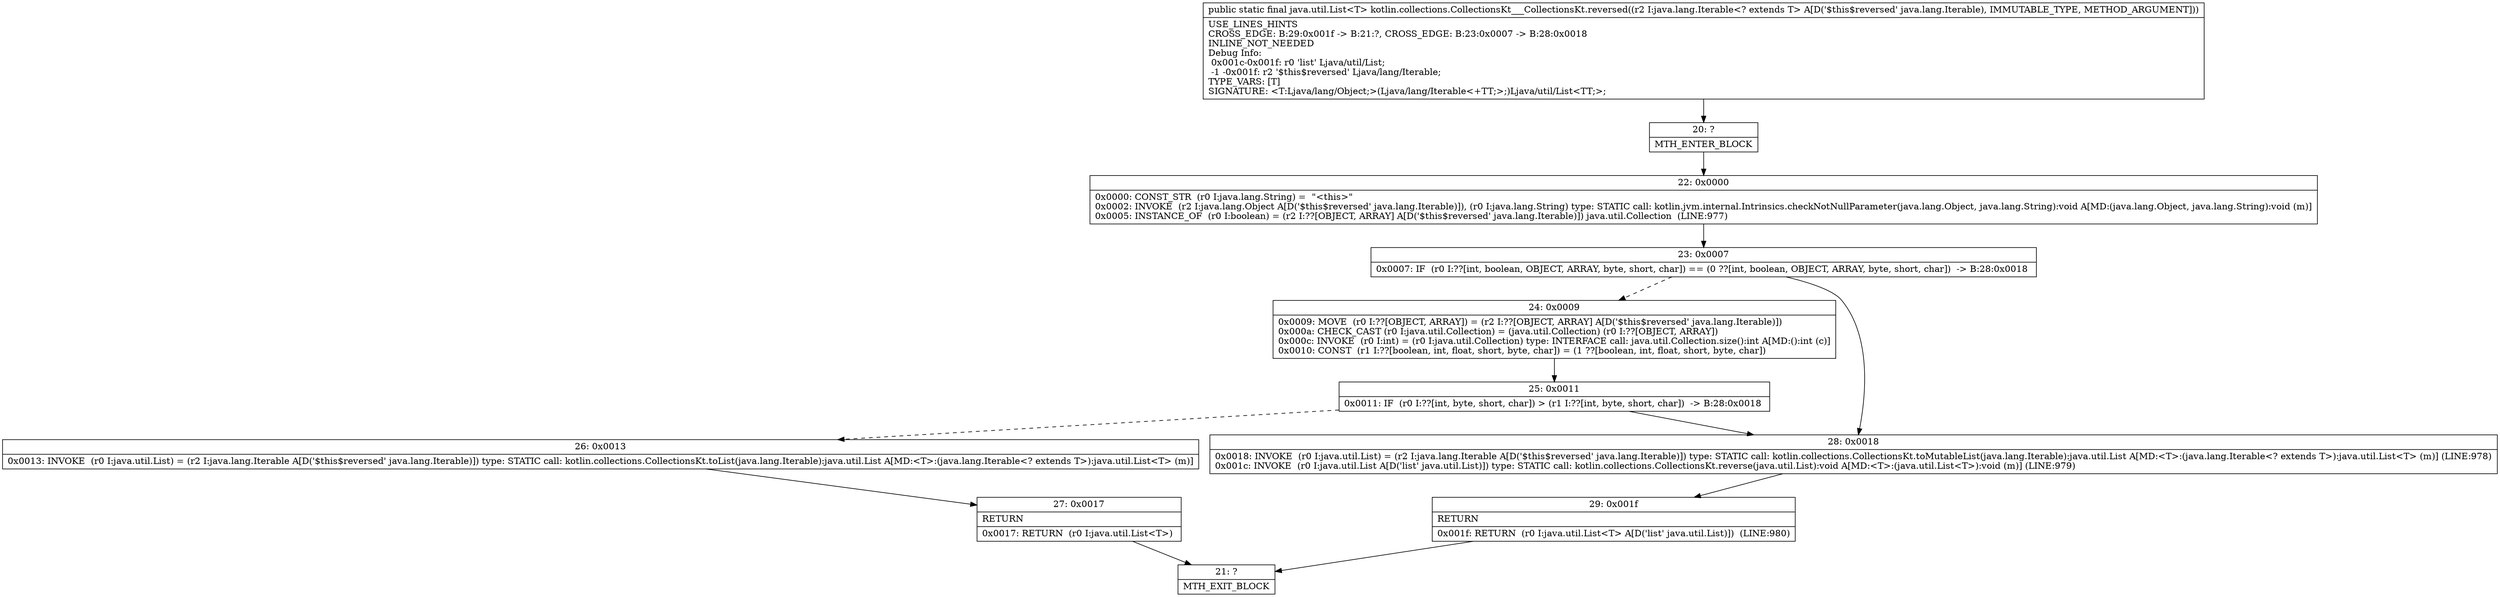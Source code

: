 digraph "CFG forkotlin.collections.CollectionsKt___CollectionsKt.reversed(Ljava\/lang\/Iterable;)Ljava\/util\/List;" {
Node_20 [shape=record,label="{20\:\ ?|MTH_ENTER_BLOCK\l}"];
Node_22 [shape=record,label="{22\:\ 0x0000|0x0000: CONST_STR  (r0 I:java.lang.String) =  \"\<this\>\" \l0x0002: INVOKE  (r2 I:java.lang.Object A[D('$this$reversed' java.lang.Iterable)]), (r0 I:java.lang.String) type: STATIC call: kotlin.jvm.internal.Intrinsics.checkNotNullParameter(java.lang.Object, java.lang.String):void A[MD:(java.lang.Object, java.lang.String):void (m)]\l0x0005: INSTANCE_OF  (r0 I:boolean) = (r2 I:??[OBJECT, ARRAY] A[D('$this$reversed' java.lang.Iterable)]) java.util.Collection  (LINE:977)\l}"];
Node_23 [shape=record,label="{23\:\ 0x0007|0x0007: IF  (r0 I:??[int, boolean, OBJECT, ARRAY, byte, short, char]) == (0 ??[int, boolean, OBJECT, ARRAY, byte, short, char])  \-\> B:28:0x0018 \l}"];
Node_24 [shape=record,label="{24\:\ 0x0009|0x0009: MOVE  (r0 I:??[OBJECT, ARRAY]) = (r2 I:??[OBJECT, ARRAY] A[D('$this$reversed' java.lang.Iterable)]) \l0x000a: CHECK_CAST (r0 I:java.util.Collection) = (java.util.Collection) (r0 I:??[OBJECT, ARRAY]) \l0x000c: INVOKE  (r0 I:int) = (r0 I:java.util.Collection) type: INTERFACE call: java.util.Collection.size():int A[MD:():int (c)]\l0x0010: CONST  (r1 I:??[boolean, int, float, short, byte, char]) = (1 ??[boolean, int, float, short, byte, char]) \l}"];
Node_25 [shape=record,label="{25\:\ 0x0011|0x0011: IF  (r0 I:??[int, byte, short, char]) \> (r1 I:??[int, byte, short, char])  \-\> B:28:0x0018 \l}"];
Node_26 [shape=record,label="{26\:\ 0x0013|0x0013: INVOKE  (r0 I:java.util.List) = (r2 I:java.lang.Iterable A[D('$this$reversed' java.lang.Iterable)]) type: STATIC call: kotlin.collections.CollectionsKt.toList(java.lang.Iterable):java.util.List A[MD:\<T\>:(java.lang.Iterable\<? extends T\>):java.util.List\<T\> (m)]\l}"];
Node_27 [shape=record,label="{27\:\ 0x0017|RETURN\l|0x0017: RETURN  (r0 I:java.util.List\<T\>) \l}"];
Node_21 [shape=record,label="{21\:\ ?|MTH_EXIT_BLOCK\l}"];
Node_28 [shape=record,label="{28\:\ 0x0018|0x0018: INVOKE  (r0 I:java.util.List) = (r2 I:java.lang.Iterable A[D('$this$reversed' java.lang.Iterable)]) type: STATIC call: kotlin.collections.CollectionsKt.toMutableList(java.lang.Iterable):java.util.List A[MD:\<T\>:(java.lang.Iterable\<? extends T\>):java.util.List\<T\> (m)] (LINE:978)\l0x001c: INVOKE  (r0 I:java.util.List A[D('list' java.util.List)]) type: STATIC call: kotlin.collections.CollectionsKt.reverse(java.util.List):void A[MD:\<T\>:(java.util.List\<T\>):void (m)] (LINE:979)\l}"];
Node_29 [shape=record,label="{29\:\ 0x001f|RETURN\l|0x001f: RETURN  (r0 I:java.util.List\<T\> A[D('list' java.util.List)])  (LINE:980)\l}"];
MethodNode[shape=record,label="{public static final java.util.List\<T\> kotlin.collections.CollectionsKt___CollectionsKt.reversed((r2 I:java.lang.Iterable\<? extends T\> A[D('$this$reversed' java.lang.Iterable), IMMUTABLE_TYPE, METHOD_ARGUMENT]))  | USE_LINES_HINTS\lCROSS_EDGE: B:29:0x001f \-\> B:21:?, CROSS_EDGE: B:23:0x0007 \-\> B:28:0x0018\lINLINE_NOT_NEEDED\lDebug Info:\l  0x001c\-0x001f: r0 'list' Ljava\/util\/List;\l  \-1 \-0x001f: r2 '$this$reversed' Ljava\/lang\/Iterable;\lTYPE_VARS: [T]\lSIGNATURE: \<T:Ljava\/lang\/Object;\>(Ljava\/lang\/Iterable\<+TT;\>;)Ljava\/util\/List\<TT;\>;\l}"];
MethodNode -> Node_20;Node_20 -> Node_22;
Node_22 -> Node_23;
Node_23 -> Node_24[style=dashed];
Node_23 -> Node_28;
Node_24 -> Node_25;
Node_25 -> Node_26[style=dashed];
Node_25 -> Node_28;
Node_26 -> Node_27;
Node_27 -> Node_21;
Node_28 -> Node_29;
Node_29 -> Node_21;
}

